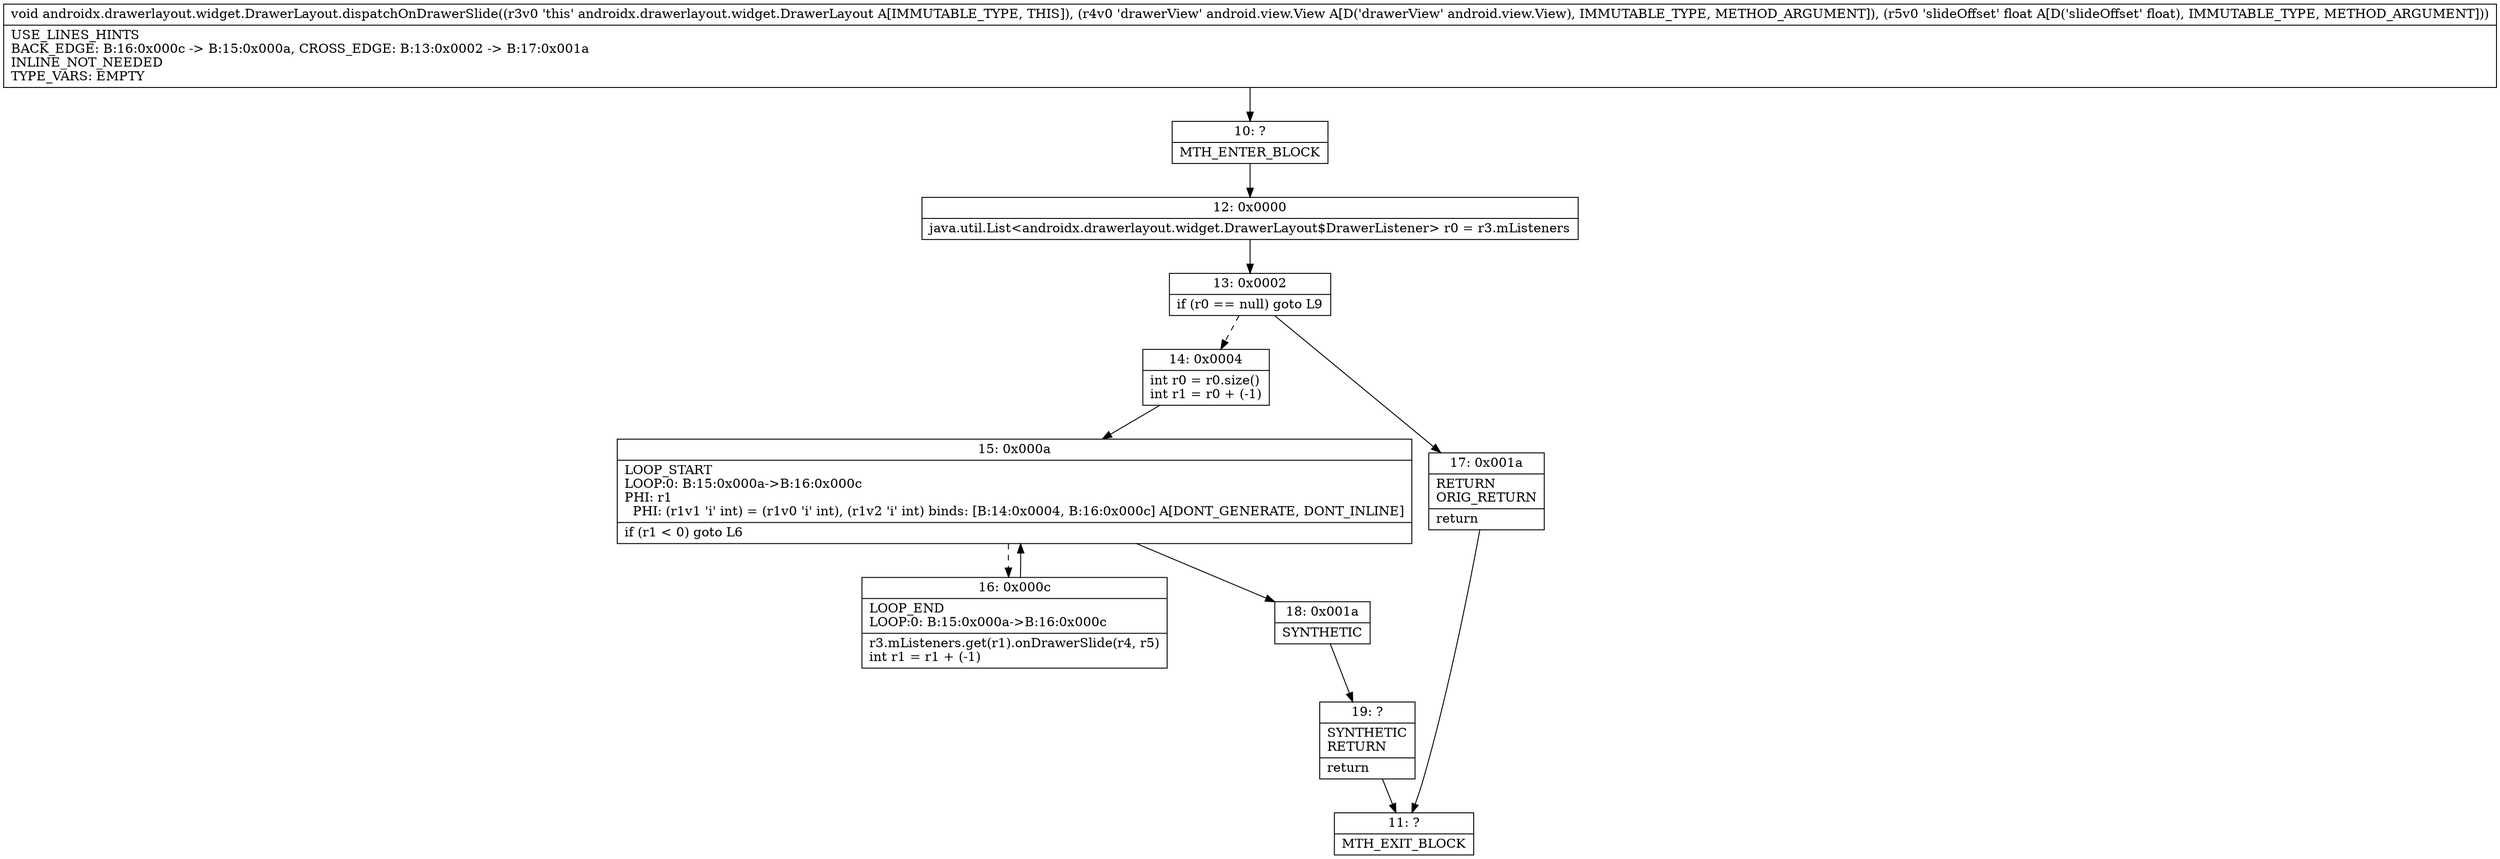 digraph "CFG forandroidx.drawerlayout.widget.DrawerLayout.dispatchOnDrawerSlide(Landroid\/view\/View;F)V" {
Node_10 [shape=record,label="{10\:\ ?|MTH_ENTER_BLOCK\l}"];
Node_12 [shape=record,label="{12\:\ 0x0000|java.util.List\<androidx.drawerlayout.widget.DrawerLayout$DrawerListener\> r0 = r3.mListeners\l}"];
Node_13 [shape=record,label="{13\:\ 0x0002|if (r0 == null) goto L9\l}"];
Node_14 [shape=record,label="{14\:\ 0x0004|int r0 = r0.size()\lint r1 = r0 + (\-1)\l}"];
Node_15 [shape=record,label="{15\:\ 0x000a|LOOP_START\lLOOP:0: B:15:0x000a\-\>B:16:0x000c\lPHI: r1 \l  PHI: (r1v1 'i' int) = (r1v0 'i' int), (r1v2 'i' int) binds: [B:14:0x0004, B:16:0x000c] A[DONT_GENERATE, DONT_INLINE]\l|if (r1 \< 0) goto L6\l}"];
Node_16 [shape=record,label="{16\:\ 0x000c|LOOP_END\lLOOP:0: B:15:0x000a\-\>B:16:0x000c\l|r3.mListeners.get(r1).onDrawerSlide(r4, r5)\lint r1 = r1 + (\-1)\l}"];
Node_18 [shape=record,label="{18\:\ 0x001a|SYNTHETIC\l}"];
Node_19 [shape=record,label="{19\:\ ?|SYNTHETIC\lRETURN\l|return\l}"];
Node_11 [shape=record,label="{11\:\ ?|MTH_EXIT_BLOCK\l}"];
Node_17 [shape=record,label="{17\:\ 0x001a|RETURN\lORIG_RETURN\l|return\l}"];
MethodNode[shape=record,label="{void androidx.drawerlayout.widget.DrawerLayout.dispatchOnDrawerSlide((r3v0 'this' androidx.drawerlayout.widget.DrawerLayout A[IMMUTABLE_TYPE, THIS]), (r4v0 'drawerView' android.view.View A[D('drawerView' android.view.View), IMMUTABLE_TYPE, METHOD_ARGUMENT]), (r5v0 'slideOffset' float A[D('slideOffset' float), IMMUTABLE_TYPE, METHOD_ARGUMENT]))  | USE_LINES_HINTS\lBACK_EDGE: B:16:0x000c \-\> B:15:0x000a, CROSS_EDGE: B:13:0x0002 \-\> B:17:0x001a\lINLINE_NOT_NEEDED\lTYPE_VARS: EMPTY\l}"];
MethodNode -> Node_10;Node_10 -> Node_12;
Node_12 -> Node_13;
Node_13 -> Node_14[style=dashed];
Node_13 -> Node_17;
Node_14 -> Node_15;
Node_15 -> Node_16[style=dashed];
Node_15 -> Node_18;
Node_16 -> Node_15;
Node_18 -> Node_19;
Node_19 -> Node_11;
Node_17 -> Node_11;
}

